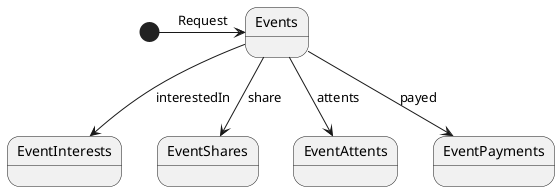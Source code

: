 @startuml

[*] -> Events: Request
Events --> EventInterests : interestedIn
Events --> EventShares: share
Events --> EventAttents: attents
Events --> EventPayments: payed

@enduml
